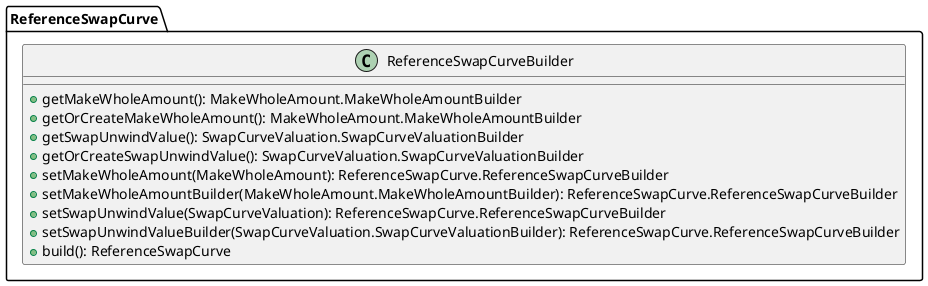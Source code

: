 @startuml

    class ReferenceSwapCurve.ReferenceSwapCurveBuilder [[ReferenceSwapCurve.ReferenceSwapCurveBuilder.html]] {
        +getMakeWholeAmount(): MakeWholeAmount.MakeWholeAmountBuilder
        +getOrCreateMakeWholeAmount(): MakeWholeAmount.MakeWholeAmountBuilder
        +getSwapUnwindValue(): SwapCurveValuation.SwapCurveValuationBuilder
        +getOrCreateSwapUnwindValue(): SwapCurveValuation.SwapCurveValuationBuilder
        +setMakeWholeAmount(MakeWholeAmount): ReferenceSwapCurve.ReferenceSwapCurveBuilder
        +setMakeWholeAmountBuilder(MakeWholeAmount.MakeWholeAmountBuilder): ReferenceSwapCurve.ReferenceSwapCurveBuilder
        +setSwapUnwindValue(SwapCurveValuation): ReferenceSwapCurve.ReferenceSwapCurveBuilder
        +setSwapUnwindValueBuilder(SwapCurveValuation.SwapCurveValuationBuilder): ReferenceSwapCurve.ReferenceSwapCurveBuilder
        +build(): ReferenceSwapCurve
    }

@enduml
